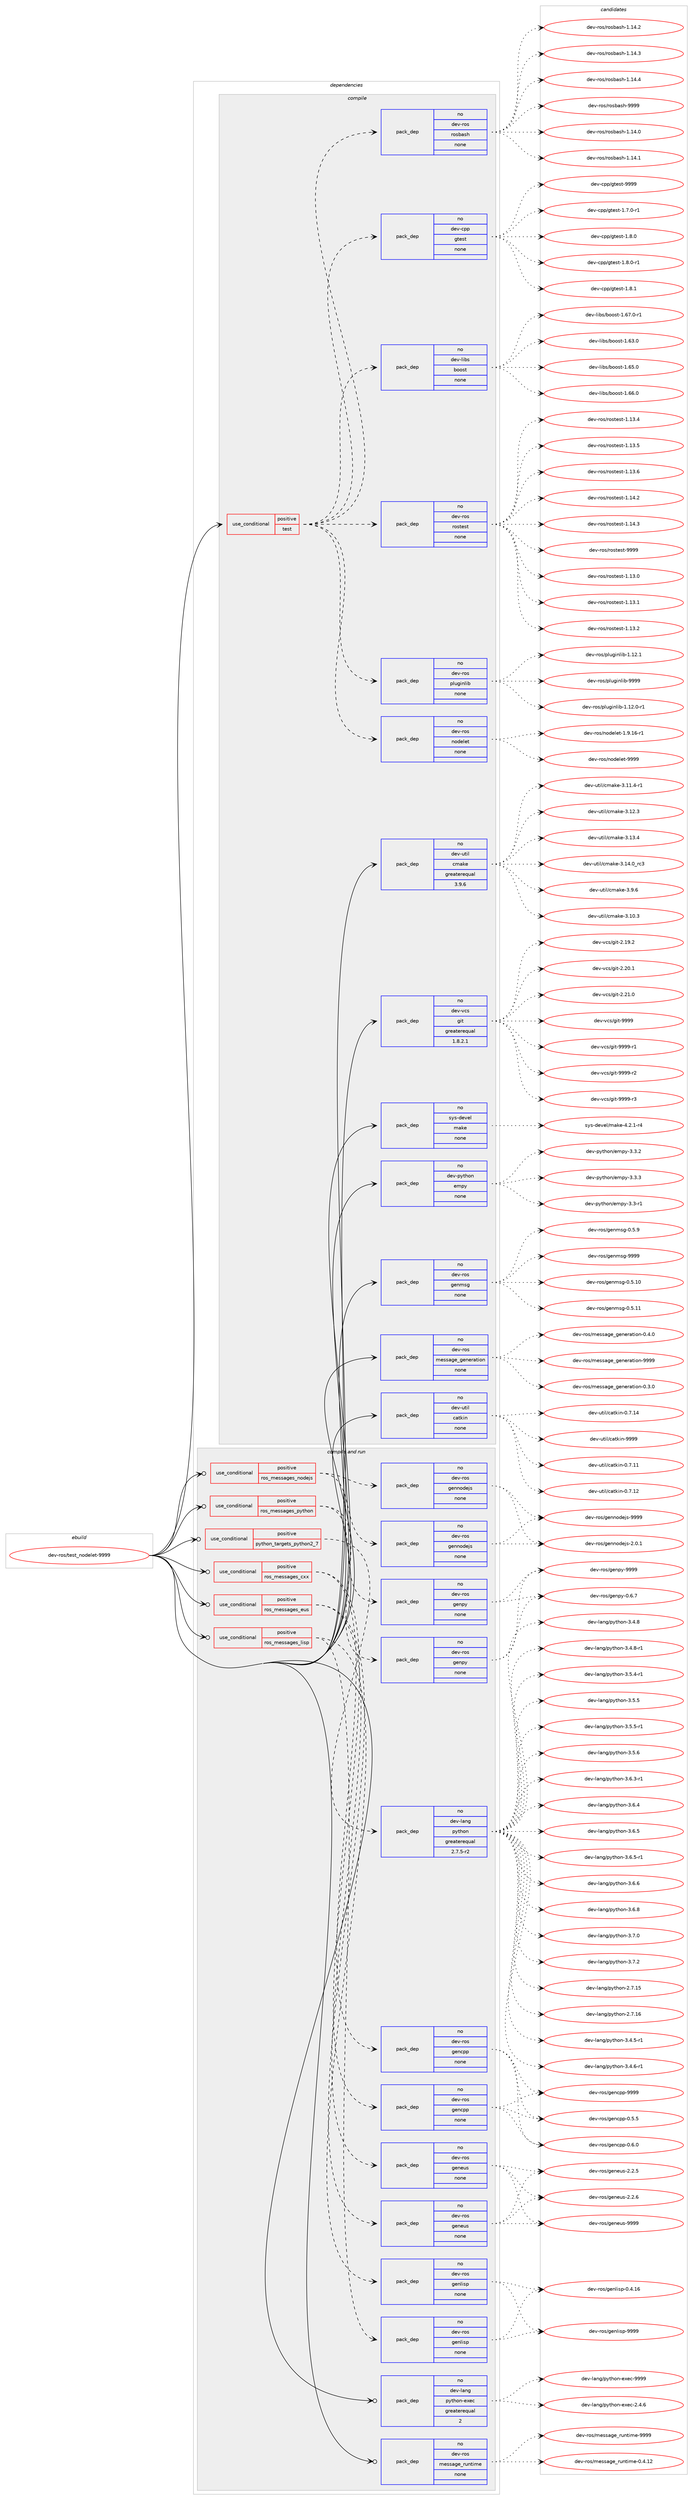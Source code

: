 digraph prolog {

# *************
# Graph options
# *************

newrank=true;
concentrate=true;
compound=true;
graph [rankdir=LR,fontname=Helvetica,fontsize=10,ranksep=1.5];#, ranksep=2.5, nodesep=0.2];
edge  [arrowhead=vee];
node  [fontname=Helvetica,fontsize=10];

# **********
# The ebuild
# **********

subgraph cluster_leftcol {
color=gray;
rank=same;
label=<<i>ebuild</i>>;
id [label="dev-ros/test_nodelet-9999", color=red, width=4, href="../dev-ros/test_nodelet-9999.svg"];
}

# ****************
# The dependencies
# ****************

subgraph cluster_midcol {
color=gray;
label=<<i>dependencies</i>>;
subgraph cluster_compile {
fillcolor="#eeeeee";
style=filled;
label=<<i>compile</i>>;
subgraph cond390866 {
dependency1472029 [label=<<TABLE BORDER="0" CELLBORDER="1" CELLSPACING="0" CELLPADDING="4"><TR><TD ROWSPAN="3" CELLPADDING="10">use_conditional</TD></TR><TR><TD>positive</TD></TR><TR><TD>test</TD></TR></TABLE>>, shape=none, color=red];
subgraph pack1057773 {
dependency1472030 [label=<<TABLE BORDER="0" CELLBORDER="1" CELLSPACING="0" CELLPADDING="4" WIDTH="220"><TR><TD ROWSPAN="6" CELLPADDING="30">pack_dep</TD></TR><TR><TD WIDTH="110">no</TD></TR><TR><TD>dev-ros</TD></TR><TR><TD>nodelet</TD></TR><TR><TD>none</TD></TR><TR><TD></TD></TR></TABLE>>, shape=none, color=blue];
}
dependency1472029:e -> dependency1472030:w [weight=20,style="dashed",arrowhead="vee"];
subgraph pack1057774 {
dependency1472031 [label=<<TABLE BORDER="0" CELLBORDER="1" CELLSPACING="0" CELLPADDING="4" WIDTH="220"><TR><TD ROWSPAN="6" CELLPADDING="30">pack_dep</TD></TR><TR><TD WIDTH="110">no</TD></TR><TR><TD>dev-ros</TD></TR><TR><TD>pluginlib</TD></TR><TR><TD>none</TD></TR><TR><TD></TD></TR></TABLE>>, shape=none, color=blue];
}
dependency1472029:e -> dependency1472031:w [weight=20,style="dashed",arrowhead="vee"];
subgraph pack1057775 {
dependency1472032 [label=<<TABLE BORDER="0" CELLBORDER="1" CELLSPACING="0" CELLPADDING="4" WIDTH="220"><TR><TD ROWSPAN="6" CELLPADDING="30">pack_dep</TD></TR><TR><TD WIDTH="110">no</TD></TR><TR><TD>dev-ros</TD></TR><TR><TD>rostest</TD></TR><TR><TD>none</TD></TR><TR><TD></TD></TR></TABLE>>, shape=none, color=blue];
}
dependency1472029:e -> dependency1472032:w [weight=20,style="dashed",arrowhead="vee"];
subgraph pack1057776 {
dependency1472033 [label=<<TABLE BORDER="0" CELLBORDER="1" CELLSPACING="0" CELLPADDING="4" WIDTH="220"><TR><TD ROWSPAN="6" CELLPADDING="30">pack_dep</TD></TR><TR><TD WIDTH="110">no</TD></TR><TR><TD>dev-libs</TD></TR><TR><TD>boost</TD></TR><TR><TD>none</TD></TR><TR><TD></TD></TR></TABLE>>, shape=none, color=blue];
}
dependency1472029:e -> dependency1472033:w [weight=20,style="dashed",arrowhead="vee"];
subgraph pack1057777 {
dependency1472034 [label=<<TABLE BORDER="0" CELLBORDER="1" CELLSPACING="0" CELLPADDING="4" WIDTH="220"><TR><TD ROWSPAN="6" CELLPADDING="30">pack_dep</TD></TR><TR><TD WIDTH="110">no</TD></TR><TR><TD>dev-cpp</TD></TR><TR><TD>gtest</TD></TR><TR><TD>none</TD></TR><TR><TD></TD></TR></TABLE>>, shape=none, color=blue];
}
dependency1472029:e -> dependency1472034:w [weight=20,style="dashed",arrowhead="vee"];
subgraph pack1057778 {
dependency1472035 [label=<<TABLE BORDER="0" CELLBORDER="1" CELLSPACING="0" CELLPADDING="4" WIDTH="220"><TR><TD ROWSPAN="6" CELLPADDING="30">pack_dep</TD></TR><TR><TD WIDTH="110">no</TD></TR><TR><TD>dev-ros</TD></TR><TR><TD>rosbash</TD></TR><TR><TD>none</TD></TR><TR><TD></TD></TR></TABLE>>, shape=none, color=blue];
}
dependency1472029:e -> dependency1472035:w [weight=20,style="dashed",arrowhead="vee"];
}
id:e -> dependency1472029:w [weight=20,style="solid",arrowhead="vee"];
subgraph pack1057779 {
dependency1472036 [label=<<TABLE BORDER="0" CELLBORDER="1" CELLSPACING="0" CELLPADDING="4" WIDTH="220"><TR><TD ROWSPAN="6" CELLPADDING="30">pack_dep</TD></TR><TR><TD WIDTH="110">no</TD></TR><TR><TD>dev-python</TD></TR><TR><TD>empy</TD></TR><TR><TD>none</TD></TR><TR><TD></TD></TR></TABLE>>, shape=none, color=blue];
}
id:e -> dependency1472036:w [weight=20,style="solid",arrowhead="vee"];
subgraph pack1057780 {
dependency1472037 [label=<<TABLE BORDER="0" CELLBORDER="1" CELLSPACING="0" CELLPADDING="4" WIDTH="220"><TR><TD ROWSPAN="6" CELLPADDING="30">pack_dep</TD></TR><TR><TD WIDTH="110">no</TD></TR><TR><TD>dev-ros</TD></TR><TR><TD>genmsg</TD></TR><TR><TD>none</TD></TR><TR><TD></TD></TR></TABLE>>, shape=none, color=blue];
}
id:e -> dependency1472037:w [weight=20,style="solid",arrowhead="vee"];
subgraph pack1057781 {
dependency1472038 [label=<<TABLE BORDER="0" CELLBORDER="1" CELLSPACING="0" CELLPADDING="4" WIDTH="220"><TR><TD ROWSPAN="6" CELLPADDING="30">pack_dep</TD></TR><TR><TD WIDTH="110">no</TD></TR><TR><TD>dev-ros</TD></TR><TR><TD>message_generation</TD></TR><TR><TD>none</TD></TR><TR><TD></TD></TR></TABLE>>, shape=none, color=blue];
}
id:e -> dependency1472038:w [weight=20,style="solid",arrowhead="vee"];
subgraph pack1057782 {
dependency1472039 [label=<<TABLE BORDER="0" CELLBORDER="1" CELLSPACING="0" CELLPADDING="4" WIDTH="220"><TR><TD ROWSPAN="6" CELLPADDING="30">pack_dep</TD></TR><TR><TD WIDTH="110">no</TD></TR><TR><TD>dev-util</TD></TR><TR><TD>catkin</TD></TR><TR><TD>none</TD></TR><TR><TD></TD></TR></TABLE>>, shape=none, color=blue];
}
id:e -> dependency1472039:w [weight=20,style="solid",arrowhead="vee"];
subgraph pack1057783 {
dependency1472040 [label=<<TABLE BORDER="0" CELLBORDER="1" CELLSPACING="0" CELLPADDING="4" WIDTH="220"><TR><TD ROWSPAN="6" CELLPADDING="30">pack_dep</TD></TR><TR><TD WIDTH="110">no</TD></TR><TR><TD>dev-util</TD></TR><TR><TD>cmake</TD></TR><TR><TD>greaterequal</TD></TR><TR><TD>3.9.6</TD></TR></TABLE>>, shape=none, color=blue];
}
id:e -> dependency1472040:w [weight=20,style="solid",arrowhead="vee"];
subgraph pack1057784 {
dependency1472041 [label=<<TABLE BORDER="0" CELLBORDER="1" CELLSPACING="0" CELLPADDING="4" WIDTH="220"><TR><TD ROWSPAN="6" CELLPADDING="30">pack_dep</TD></TR><TR><TD WIDTH="110">no</TD></TR><TR><TD>dev-vcs</TD></TR><TR><TD>git</TD></TR><TR><TD>greaterequal</TD></TR><TR><TD>1.8.2.1</TD></TR></TABLE>>, shape=none, color=blue];
}
id:e -> dependency1472041:w [weight=20,style="solid",arrowhead="vee"];
subgraph pack1057785 {
dependency1472042 [label=<<TABLE BORDER="0" CELLBORDER="1" CELLSPACING="0" CELLPADDING="4" WIDTH="220"><TR><TD ROWSPAN="6" CELLPADDING="30">pack_dep</TD></TR><TR><TD WIDTH="110">no</TD></TR><TR><TD>sys-devel</TD></TR><TR><TD>make</TD></TR><TR><TD>none</TD></TR><TR><TD></TD></TR></TABLE>>, shape=none, color=blue];
}
id:e -> dependency1472042:w [weight=20,style="solid",arrowhead="vee"];
}
subgraph cluster_compileandrun {
fillcolor="#eeeeee";
style=filled;
label=<<i>compile and run</i>>;
subgraph cond390867 {
dependency1472043 [label=<<TABLE BORDER="0" CELLBORDER="1" CELLSPACING="0" CELLPADDING="4"><TR><TD ROWSPAN="3" CELLPADDING="10">use_conditional</TD></TR><TR><TD>positive</TD></TR><TR><TD>python_targets_python2_7</TD></TR></TABLE>>, shape=none, color=red];
subgraph pack1057786 {
dependency1472044 [label=<<TABLE BORDER="0" CELLBORDER="1" CELLSPACING="0" CELLPADDING="4" WIDTH="220"><TR><TD ROWSPAN="6" CELLPADDING="30">pack_dep</TD></TR><TR><TD WIDTH="110">no</TD></TR><TR><TD>dev-lang</TD></TR><TR><TD>python</TD></TR><TR><TD>greaterequal</TD></TR><TR><TD>2.7.5-r2</TD></TR></TABLE>>, shape=none, color=blue];
}
dependency1472043:e -> dependency1472044:w [weight=20,style="dashed",arrowhead="vee"];
}
id:e -> dependency1472043:w [weight=20,style="solid",arrowhead="odotvee"];
subgraph cond390868 {
dependency1472045 [label=<<TABLE BORDER="0" CELLBORDER="1" CELLSPACING="0" CELLPADDING="4"><TR><TD ROWSPAN="3" CELLPADDING="10">use_conditional</TD></TR><TR><TD>positive</TD></TR><TR><TD>ros_messages_cxx</TD></TR></TABLE>>, shape=none, color=red];
subgraph pack1057787 {
dependency1472046 [label=<<TABLE BORDER="0" CELLBORDER="1" CELLSPACING="0" CELLPADDING="4" WIDTH="220"><TR><TD ROWSPAN="6" CELLPADDING="30">pack_dep</TD></TR><TR><TD WIDTH="110">no</TD></TR><TR><TD>dev-ros</TD></TR><TR><TD>gencpp</TD></TR><TR><TD>none</TD></TR><TR><TD></TD></TR></TABLE>>, shape=none, color=blue];
}
dependency1472045:e -> dependency1472046:w [weight=20,style="dashed",arrowhead="vee"];
subgraph pack1057788 {
dependency1472047 [label=<<TABLE BORDER="0" CELLBORDER="1" CELLSPACING="0" CELLPADDING="4" WIDTH="220"><TR><TD ROWSPAN="6" CELLPADDING="30">pack_dep</TD></TR><TR><TD WIDTH="110">no</TD></TR><TR><TD>dev-ros</TD></TR><TR><TD>gencpp</TD></TR><TR><TD>none</TD></TR><TR><TD></TD></TR></TABLE>>, shape=none, color=blue];
}
dependency1472045:e -> dependency1472047:w [weight=20,style="dashed",arrowhead="vee"];
}
id:e -> dependency1472045:w [weight=20,style="solid",arrowhead="odotvee"];
subgraph cond390869 {
dependency1472048 [label=<<TABLE BORDER="0" CELLBORDER="1" CELLSPACING="0" CELLPADDING="4"><TR><TD ROWSPAN="3" CELLPADDING="10">use_conditional</TD></TR><TR><TD>positive</TD></TR><TR><TD>ros_messages_eus</TD></TR></TABLE>>, shape=none, color=red];
subgraph pack1057789 {
dependency1472049 [label=<<TABLE BORDER="0" CELLBORDER="1" CELLSPACING="0" CELLPADDING="4" WIDTH="220"><TR><TD ROWSPAN="6" CELLPADDING="30">pack_dep</TD></TR><TR><TD WIDTH="110">no</TD></TR><TR><TD>dev-ros</TD></TR><TR><TD>geneus</TD></TR><TR><TD>none</TD></TR><TR><TD></TD></TR></TABLE>>, shape=none, color=blue];
}
dependency1472048:e -> dependency1472049:w [weight=20,style="dashed",arrowhead="vee"];
subgraph pack1057790 {
dependency1472050 [label=<<TABLE BORDER="0" CELLBORDER="1" CELLSPACING="0" CELLPADDING="4" WIDTH="220"><TR><TD ROWSPAN="6" CELLPADDING="30">pack_dep</TD></TR><TR><TD WIDTH="110">no</TD></TR><TR><TD>dev-ros</TD></TR><TR><TD>geneus</TD></TR><TR><TD>none</TD></TR><TR><TD></TD></TR></TABLE>>, shape=none, color=blue];
}
dependency1472048:e -> dependency1472050:w [weight=20,style="dashed",arrowhead="vee"];
}
id:e -> dependency1472048:w [weight=20,style="solid",arrowhead="odotvee"];
subgraph cond390870 {
dependency1472051 [label=<<TABLE BORDER="0" CELLBORDER="1" CELLSPACING="0" CELLPADDING="4"><TR><TD ROWSPAN="3" CELLPADDING="10">use_conditional</TD></TR><TR><TD>positive</TD></TR><TR><TD>ros_messages_lisp</TD></TR></TABLE>>, shape=none, color=red];
subgraph pack1057791 {
dependency1472052 [label=<<TABLE BORDER="0" CELLBORDER="1" CELLSPACING="0" CELLPADDING="4" WIDTH="220"><TR><TD ROWSPAN="6" CELLPADDING="30">pack_dep</TD></TR><TR><TD WIDTH="110">no</TD></TR><TR><TD>dev-ros</TD></TR><TR><TD>genlisp</TD></TR><TR><TD>none</TD></TR><TR><TD></TD></TR></TABLE>>, shape=none, color=blue];
}
dependency1472051:e -> dependency1472052:w [weight=20,style="dashed",arrowhead="vee"];
subgraph pack1057792 {
dependency1472053 [label=<<TABLE BORDER="0" CELLBORDER="1" CELLSPACING="0" CELLPADDING="4" WIDTH="220"><TR><TD ROWSPAN="6" CELLPADDING="30">pack_dep</TD></TR><TR><TD WIDTH="110">no</TD></TR><TR><TD>dev-ros</TD></TR><TR><TD>genlisp</TD></TR><TR><TD>none</TD></TR><TR><TD></TD></TR></TABLE>>, shape=none, color=blue];
}
dependency1472051:e -> dependency1472053:w [weight=20,style="dashed",arrowhead="vee"];
}
id:e -> dependency1472051:w [weight=20,style="solid",arrowhead="odotvee"];
subgraph cond390871 {
dependency1472054 [label=<<TABLE BORDER="0" CELLBORDER="1" CELLSPACING="0" CELLPADDING="4"><TR><TD ROWSPAN="3" CELLPADDING="10">use_conditional</TD></TR><TR><TD>positive</TD></TR><TR><TD>ros_messages_nodejs</TD></TR></TABLE>>, shape=none, color=red];
subgraph pack1057793 {
dependency1472055 [label=<<TABLE BORDER="0" CELLBORDER="1" CELLSPACING="0" CELLPADDING="4" WIDTH="220"><TR><TD ROWSPAN="6" CELLPADDING="30">pack_dep</TD></TR><TR><TD WIDTH="110">no</TD></TR><TR><TD>dev-ros</TD></TR><TR><TD>gennodejs</TD></TR><TR><TD>none</TD></TR><TR><TD></TD></TR></TABLE>>, shape=none, color=blue];
}
dependency1472054:e -> dependency1472055:w [weight=20,style="dashed",arrowhead="vee"];
subgraph pack1057794 {
dependency1472056 [label=<<TABLE BORDER="0" CELLBORDER="1" CELLSPACING="0" CELLPADDING="4" WIDTH="220"><TR><TD ROWSPAN="6" CELLPADDING="30">pack_dep</TD></TR><TR><TD WIDTH="110">no</TD></TR><TR><TD>dev-ros</TD></TR><TR><TD>gennodejs</TD></TR><TR><TD>none</TD></TR><TR><TD></TD></TR></TABLE>>, shape=none, color=blue];
}
dependency1472054:e -> dependency1472056:w [weight=20,style="dashed",arrowhead="vee"];
}
id:e -> dependency1472054:w [weight=20,style="solid",arrowhead="odotvee"];
subgraph cond390872 {
dependency1472057 [label=<<TABLE BORDER="0" CELLBORDER="1" CELLSPACING="0" CELLPADDING="4"><TR><TD ROWSPAN="3" CELLPADDING="10">use_conditional</TD></TR><TR><TD>positive</TD></TR><TR><TD>ros_messages_python</TD></TR></TABLE>>, shape=none, color=red];
subgraph pack1057795 {
dependency1472058 [label=<<TABLE BORDER="0" CELLBORDER="1" CELLSPACING="0" CELLPADDING="4" WIDTH="220"><TR><TD ROWSPAN="6" CELLPADDING="30">pack_dep</TD></TR><TR><TD WIDTH="110">no</TD></TR><TR><TD>dev-ros</TD></TR><TR><TD>genpy</TD></TR><TR><TD>none</TD></TR><TR><TD></TD></TR></TABLE>>, shape=none, color=blue];
}
dependency1472057:e -> dependency1472058:w [weight=20,style="dashed",arrowhead="vee"];
subgraph pack1057796 {
dependency1472059 [label=<<TABLE BORDER="0" CELLBORDER="1" CELLSPACING="0" CELLPADDING="4" WIDTH="220"><TR><TD ROWSPAN="6" CELLPADDING="30">pack_dep</TD></TR><TR><TD WIDTH="110">no</TD></TR><TR><TD>dev-ros</TD></TR><TR><TD>genpy</TD></TR><TR><TD>none</TD></TR><TR><TD></TD></TR></TABLE>>, shape=none, color=blue];
}
dependency1472057:e -> dependency1472059:w [weight=20,style="dashed",arrowhead="vee"];
}
id:e -> dependency1472057:w [weight=20,style="solid",arrowhead="odotvee"];
subgraph pack1057797 {
dependency1472060 [label=<<TABLE BORDER="0" CELLBORDER="1" CELLSPACING="0" CELLPADDING="4" WIDTH="220"><TR><TD ROWSPAN="6" CELLPADDING="30">pack_dep</TD></TR><TR><TD WIDTH="110">no</TD></TR><TR><TD>dev-lang</TD></TR><TR><TD>python-exec</TD></TR><TR><TD>greaterequal</TD></TR><TR><TD>2</TD></TR></TABLE>>, shape=none, color=blue];
}
id:e -> dependency1472060:w [weight=20,style="solid",arrowhead="odotvee"];
subgraph pack1057798 {
dependency1472061 [label=<<TABLE BORDER="0" CELLBORDER="1" CELLSPACING="0" CELLPADDING="4" WIDTH="220"><TR><TD ROWSPAN="6" CELLPADDING="30">pack_dep</TD></TR><TR><TD WIDTH="110">no</TD></TR><TR><TD>dev-ros</TD></TR><TR><TD>message_runtime</TD></TR><TR><TD>none</TD></TR><TR><TD></TD></TR></TABLE>>, shape=none, color=blue];
}
id:e -> dependency1472061:w [weight=20,style="solid",arrowhead="odotvee"];
}
subgraph cluster_run {
fillcolor="#eeeeee";
style=filled;
label=<<i>run</i>>;
}
}

# **************
# The candidates
# **************

subgraph cluster_choices {
rank=same;
color=gray;
label=<<i>candidates</i>>;

subgraph choice1057773 {
color=black;
nodesep=1;
choice1001011184511411111547110111100101108101116454946574649544511449 [label="dev-ros/nodelet-1.9.16-r1", color=red, width=4,href="../dev-ros/nodelet-1.9.16-r1.svg"];
choice10010111845114111115471101111001011081011164557575757 [label="dev-ros/nodelet-9999", color=red, width=4,href="../dev-ros/nodelet-9999.svg"];
dependency1472030:e -> choice1001011184511411111547110111100101108101116454946574649544511449:w [style=dotted,weight="100"];
dependency1472030:e -> choice10010111845114111115471101111001011081011164557575757:w [style=dotted,weight="100"];
}
subgraph choice1057774 {
color=black;
nodesep=1;
choice100101118451141111154711210811710310511010810598454946495046484511449 [label="dev-ros/pluginlib-1.12.0-r1", color=red, width=4,href="../dev-ros/pluginlib-1.12.0-r1.svg"];
choice10010111845114111115471121081171031051101081059845494649504649 [label="dev-ros/pluginlib-1.12.1", color=red, width=4,href="../dev-ros/pluginlib-1.12.1.svg"];
choice1001011184511411111547112108117103105110108105984557575757 [label="dev-ros/pluginlib-9999", color=red, width=4,href="../dev-ros/pluginlib-9999.svg"];
dependency1472031:e -> choice100101118451141111154711210811710310511010810598454946495046484511449:w [style=dotted,weight="100"];
dependency1472031:e -> choice10010111845114111115471121081171031051101081059845494649504649:w [style=dotted,weight="100"];
dependency1472031:e -> choice1001011184511411111547112108117103105110108105984557575757:w [style=dotted,weight="100"];
}
subgraph choice1057775 {
color=black;
nodesep=1;
choice100101118451141111154711411111511610111511645494649514648 [label="dev-ros/rostest-1.13.0", color=red, width=4,href="../dev-ros/rostest-1.13.0.svg"];
choice100101118451141111154711411111511610111511645494649514649 [label="dev-ros/rostest-1.13.1", color=red, width=4,href="../dev-ros/rostest-1.13.1.svg"];
choice100101118451141111154711411111511610111511645494649514650 [label="dev-ros/rostest-1.13.2", color=red, width=4,href="../dev-ros/rostest-1.13.2.svg"];
choice100101118451141111154711411111511610111511645494649514652 [label="dev-ros/rostest-1.13.4", color=red, width=4,href="../dev-ros/rostest-1.13.4.svg"];
choice100101118451141111154711411111511610111511645494649514653 [label="dev-ros/rostest-1.13.5", color=red, width=4,href="../dev-ros/rostest-1.13.5.svg"];
choice100101118451141111154711411111511610111511645494649514654 [label="dev-ros/rostest-1.13.6", color=red, width=4,href="../dev-ros/rostest-1.13.6.svg"];
choice100101118451141111154711411111511610111511645494649524650 [label="dev-ros/rostest-1.14.2", color=red, width=4,href="../dev-ros/rostest-1.14.2.svg"];
choice100101118451141111154711411111511610111511645494649524651 [label="dev-ros/rostest-1.14.3", color=red, width=4,href="../dev-ros/rostest-1.14.3.svg"];
choice10010111845114111115471141111151161011151164557575757 [label="dev-ros/rostest-9999", color=red, width=4,href="../dev-ros/rostest-9999.svg"];
dependency1472032:e -> choice100101118451141111154711411111511610111511645494649514648:w [style=dotted,weight="100"];
dependency1472032:e -> choice100101118451141111154711411111511610111511645494649514649:w [style=dotted,weight="100"];
dependency1472032:e -> choice100101118451141111154711411111511610111511645494649514650:w [style=dotted,weight="100"];
dependency1472032:e -> choice100101118451141111154711411111511610111511645494649514652:w [style=dotted,weight="100"];
dependency1472032:e -> choice100101118451141111154711411111511610111511645494649514653:w [style=dotted,weight="100"];
dependency1472032:e -> choice100101118451141111154711411111511610111511645494649514654:w [style=dotted,weight="100"];
dependency1472032:e -> choice100101118451141111154711411111511610111511645494649524650:w [style=dotted,weight="100"];
dependency1472032:e -> choice100101118451141111154711411111511610111511645494649524651:w [style=dotted,weight="100"];
dependency1472032:e -> choice10010111845114111115471141111151161011151164557575757:w [style=dotted,weight="100"];
}
subgraph choice1057776 {
color=black;
nodesep=1;
choice1001011184510810598115479811111111511645494654514648 [label="dev-libs/boost-1.63.0", color=red, width=4,href="../dev-libs/boost-1.63.0.svg"];
choice1001011184510810598115479811111111511645494654534648 [label="dev-libs/boost-1.65.0", color=red, width=4,href="../dev-libs/boost-1.65.0.svg"];
choice1001011184510810598115479811111111511645494654544648 [label="dev-libs/boost-1.66.0", color=red, width=4,href="../dev-libs/boost-1.66.0.svg"];
choice10010111845108105981154798111111115116454946545546484511449 [label="dev-libs/boost-1.67.0-r1", color=red, width=4,href="../dev-libs/boost-1.67.0-r1.svg"];
dependency1472033:e -> choice1001011184510810598115479811111111511645494654514648:w [style=dotted,weight="100"];
dependency1472033:e -> choice1001011184510810598115479811111111511645494654534648:w [style=dotted,weight="100"];
dependency1472033:e -> choice1001011184510810598115479811111111511645494654544648:w [style=dotted,weight="100"];
dependency1472033:e -> choice10010111845108105981154798111111115116454946545546484511449:w [style=dotted,weight="100"];
}
subgraph choice1057777 {
color=black;
nodesep=1;
choice1001011184599112112471031161011151164549465546484511449 [label="dev-cpp/gtest-1.7.0-r1", color=red, width=4,href="../dev-cpp/gtest-1.7.0-r1.svg"];
choice100101118459911211247103116101115116454946564648 [label="dev-cpp/gtest-1.8.0", color=red, width=4,href="../dev-cpp/gtest-1.8.0.svg"];
choice1001011184599112112471031161011151164549465646484511449 [label="dev-cpp/gtest-1.8.0-r1", color=red, width=4,href="../dev-cpp/gtest-1.8.0-r1.svg"];
choice100101118459911211247103116101115116454946564649 [label="dev-cpp/gtest-1.8.1", color=red, width=4,href="../dev-cpp/gtest-1.8.1.svg"];
choice1001011184599112112471031161011151164557575757 [label="dev-cpp/gtest-9999", color=red, width=4,href="../dev-cpp/gtest-9999.svg"];
dependency1472034:e -> choice1001011184599112112471031161011151164549465546484511449:w [style=dotted,weight="100"];
dependency1472034:e -> choice100101118459911211247103116101115116454946564648:w [style=dotted,weight="100"];
dependency1472034:e -> choice1001011184599112112471031161011151164549465646484511449:w [style=dotted,weight="100"];
dependency1472034:e -> choice100101118459911211247103116101115116454946564649:w [style=dotted,weight="100"];
dependency1472034:e -> choice1001011184599112112471031161011151164557575757:w [style=dotted,weight="100"];
}
subgraph choice1057778 {
color=black;
nodesep=1;
choice1001011184511411111547114111115989711510445494649524648 [label="dev-ros/rosbash-1.14.0", color=red, width=4,href="../dev-ros/rosbash-1.14.0.svg"];
choice1001011184511411111547114111115989711510445494649524649 [label="dev-ros/rosbash-1.14.1", color=red, width=4,href="../dev-ros/rosbash-1.14.1.svg"];
choice1001011184511411111547114111115989711510445494649524650 [label="dev-ros/rosbash-1.14.2", color=red, width=4,href="../dev-ros/rosbash-1.14.2.svg"];
choice1001011184511411111547114111115989711510445494649524651 [label="dev-ros/rosbash-1.14.3", color=red, width=4,href="../dev-ros/rosbash-1.14.3.svg"];
choice1001011184511411111547114111115989711510445494649524652 [label="dev-ros/rosbash-1.14.4", color=red, width=4,href="../dev-ros/rosbash-1.14.4.svg"];
choice100101118451141111154711411111598971151044557575757 [label="dev-ros/rosbash-9999", color=red, width=4,href="../dev-ros/rosbash-9999.svg"];
dependency1472035:e -> choice1001011184511411111547114111115989711510445494649524648:w [style=dotted,weight="100"];
dependency1472035:e -> choice1001011184511411111547114111115989711510445494649524649:w [style=dotted,weight="100"];
dependency1472035:e -> choice1001011184511411111547114111115989711510445494649524650:w [style=dotted,weight="100"];
dependency1472035:e -> choice1001011184511411111547114111115989711510445494649524651:w [style=dotted,weight="100"];
dependency1472035:e -> choice1001011184511411111547114111115989711510445494649524652:w [style=dotted,weight="100"];
dependency1472035:e -> choice100101118451141111154711411111598971151044557575757:w [style=dotted,weight="100"];
}
subgraph choice1057779 {
color=black;
nodesep=1;
choice1001011184511212111610411111047101109112121455146514511449 [label="dev-python/empy-3.3-r1", color=red, width=4,href="../dev-python/empy-3.3-r1.svg"];
choice1001011184511212111610411111047101109112121455146514650 [label="dev-python/empy-3.3.2", color=red, width=4,href="../dev-python/empy-3.3.2.svg"];
choice1001011184511212111610411111047101109112121455146514651 [label="dev-python/empy-3.3.3", color=red, width=4,href="../dev-python/empy-3.3.3.svg"];
dependency1472036:e -> choice1001011184511212111610411111047101109112121455146514511449:w [style=dotted,weight="100"];
dependency1472036:e -> choice1001011184511212111610411111047101109112121455146514650:w [style=dotted,weight="100"];
dependency1472036:e -> choice1001011184511212111610411111047101109112121455146514651:w [style=dotted,weight="100"];
}
subgraph choice1057780 {
color=black;
nodesep=1;
choice100101118451141111154710310111010911510345484653464948 [label="dev-ros/genmsg-0.5.10", color=red, width=4,href="../dev-ros/genmsg-0.5.10.svg"];
choice100101118451141111154710310111010911510345484653464949 [label="dev-ros/genmsg-0.5.11", color=red, width=4,href="../dev-ros/genmsg-0.5.11.svg"];
choice1001011184511411111547103101110109115103454846534657 [label="dev-ros/genmsg-0.5.9", color=red, width=4,href="../dev-ros/genmsg-0.5.9.svg"];
choice10010111845114111115471031011101091151034557575757 [label="dev-ros/genmsg-9999", color=red, width=4,href="../dev-ros/genmsg-9999.svg"];
dependency1472037:e -> choice100101118451141111154710310111010911510345484653464948:w [style=dotted,weight="100"];
dependency1472037:e -> choice100101118451141111154710310111010911510345484653464949:w [style=dotted,weight="100"];
dependency1472037:e -> choice1001011184511411111547103101110109115103454846534657:w [style=dotted,weight="100"];
dependency1472037:e -> choice10010111845114111115471031011101091151034557575757:w [style=dotted,weight="100"];
}
subgraph choice1057781 {
color=black;
nodesep=1;
choice1001011184511411111547109101115115971031019510310111010111497116105111110454846514648 [label="dev-ros/message_generation-0.3.0", color=red, width=4,href="../dev-ros/message_generation-0.3.0.svg"];
choice1001011184511411111547109101115115971031019510310111010111497116105111110454846524648 [label="dev-ros/message_generation-0.4.0", color=red, width=4,href="../dev-ros/message_generation-0.4.0.svg"];
choice10010111845114111115471091011151159710310195103101110101114971161051111104557575757 [label="dev-ros/message_generation-9999", color=red, width=4,href="../dev-ros/message_generation-9999.svg"];
dependency1472038:e -> choice1001011184511411111547109101115115971031019510310111010111497116105111110454846514648:w [style=dotted,weight="100"];
dependency1472038:e -> choice1001011184511411111547109101115115971031019510310111010111497116105111110454846524648:w [style=dotted,weight="100"];
dependency1472038:e -> choice10010111845114111115471091011151159710310195103101110101114971161051111104557575757:w [style=dotted,weight="100"];
}
subgraph choice1057782 {
color=black;
nodesep=1;
choice1001011184511711610510847999711610710511045484655464949 [label="dev-util/catkin-0.7.11", color=red, width=4,href="../dev-util/catkin-0.7.11.svg"];
choice1001011184511711610510847999711610710511045484655464950 [label="dev-util/catkin-0.7.12", color=red, width=4,href="../dev-util/catkin-0.7.12.svg"];
choice1001011184511711610510847999711610710511045484655464952 [label="dev-util/catkin-0.7.14", color=red, width=4,href="../dev-util/catkin-0.7.14.svg"];
choice100101118451171161051084799971161071051104557575757 [label="dev-util/catkin-9999", color=red, width=4,href="../dev-util/catkin-9999.svg"];
dependency1472039:e -> choice1001011184511711610510847999711610710511045484655464949:w [style=dotted,weight="100"];
dependency1472039:e -> choice1001011184511711610510847999711610710511045484655464950:w [style=dotted,weight="100"];
dependency1472039:e -> choice1001011184511711610510847999711610710511045484655464952:w [style=dotted,weight="100"];
dependency1472039:e -> choice100101118451171161051084799971161071051104557575757:w [style=dotted,weight="100"];
}
subgraph choice1057783 {
color=black;
nodesep=1;
choice1001011184511711610510847991099710710145514649484651 [label="dev-util/cmake-3.10.3", color=red, width=4,href="../dev-util/cmake-3.10.3.svg"];
choice10010111845117116105108479910997107101455146494946524511449 [label="dev-util/cmake-3.11.4-r1", color=red, width=4,href="../dev-util/cmake-3.11.4-r1.svg"];
choice1001011184511711610510847991099710710145514649504651 [label="dev-util/cmake-3.12.3", color=red, width=4,href="../dev-util/cmake-3.12.3.svg"];
choice1001011184511711610510847991099710710145514649514652 [label="dev-util/cmake-3.13.4", color=red, width=4,href="../dev-util/cmake-3.13.4.svg"];
choice1001011184511711610510847991099710710145514649524648951149951 [label="dev-util/cmake-3.14.0_rc3", color=red, width=4,href="../dev-util/cmake-3.14.0_rc3.svg"];
choice10010111845117116105108479910997107101455146574654 [label="dev-util/cmake-3.9.6", color=red, width=4,href="../dev-util/cmake-3.9.6.svg"];
dependency1472040:e -> choice1001011184511711610510847991099710710145514649484651:w [style=dotted,weight="100"];
dependency1472040:e -> choice10010111845117116105108479910997107101455146494946524511449:w [style=dotted,weight="100"];
dependency1472040:e -> choice1001011184511711610510847991099710710145514649504651:w [style=dotted,weight="100"];
dependency1472040:e -> choice1001011184511711610510847991099710710145514649514652:w [style=dotted,weight="100"];
dependency1472040:e -> choice1001011184511711610510847991099710710145514649524648951149951:w [style=dotted,weight="100"];
dependency1472040:e -> choice10010111845117116105108479910997107101455146574654:w [style=dotted,weight="100"];
}
subgraph choice1057784 {
color=black;
nodesep=1;
choice10010111845118991154710310511645504649574650 [label="dev-vcs/git-2.19.2", color=red, width=4,href="../dev-vcs/git-2.19.2.svg"];
choice10010111845118991154710310511645504650484649 [label="dev-vcs/git-2.20.1", color=red, width=4,href="../dev-vcs/git-2.20.1.svg"];
choice10010111845118991154710310511645504650494648 [label="dev-vcs/git-2.21.0", color=red, width=4,href="../dev-vcs/git-2.21.0.svg"];
choice1001011184511899115471031051164557575757 [label="dev-vcs/git-9999", color=red, width=4,href="../dev-vcs/git-9999.svg"];
choice10010111845118991154710310511645575757574511449 [label="dev-vcs/git-9999-r1", color=red, width=4,href="../dev-vcs/git-9999-r1.svg"];
choice10010111845118991154710310511645575757574511450 [label="dev-vcs/git-9999-r2", color=red, width=4,href="../dev-vcs/git-9999-r2.svg"];
choice10010111845118991154710310511645575757574511451 [label="dev-vcs/git-9999-r3", color=red, width=4,href="../dev-vcs/git-9999-r3.svg"];
dependency1472041:e -> choice10010111845118991154710310511645504649574650:w [style=dotted,weight="100"];
dependency1472041:e -> choice10010111845118991154710310511645504650484649:w [style=dotted,weight="100"];
dependency1472041:e -> choice10010111845118991154710310511645504650494648:w [style=dotted,weight="100"];
dependency1472041:e -> choice1001011184511899115471031051164557575757:w [style=dotted,weight="100"];
dependency1472041:e -> choice10010111845118991154710310511645575757574511449:w [style=dotted,weight="100"];
dependency1472041:e -> choice10010111845118991154710310511645575757574511450:w [style=dotted,weight="100"];
dependency1472041:e -> choice10010111845118991154710310511645575757574511451:w [style=dotted,weight="100"];
}
subgraph choice1057785 {
color=black;
nodesep=1;
choice1151211154510010111810110847109971071014552465046494511452 [label="sys-devel/make-4.2.1-r4", color=red, width=4,href="../sys-devel/make-4.2.1-r4.svg"];
dependency1472042:e -> choice1151211154510010111810110847109971071014552465046494511452:w [style=dotted,weight="100"];
}
subgraph choice1057786 {
color=black;
nodesep=1;
choice10010111845108971101034711212111610411111045504655464953 [label="dev-lang/python-2.7.15", color=red, width=4,href="../dev-lang/python-2.7.15.svg"];
choice10010111845108971101034711212111610411111045504655464954 [label="dev-lang/python-2.7.16", color=red, width=4,href="../dev-lang/python-2.7.16.svg"];
choice1001011184510897110103471121211161041111104551465246534511449 [label="dev-lang/python-3.4.5-r1", color=red, width=4,href="../dev-lang/python-3.4.5-r1.svg"];
choice1001011184510897110103471121211161041111104551465246544511449 [label="dev-lang/python-3.4.6-r1", color=red, width=4,href="../dev-lang/python-3.4.6-r1.svg"];
choice100101118451089711010347112121116104111110455146524656 [label="dev-lang/python-3.4.8", color=red, width=4,href="../dev-lang/python-3.4.8.svg"];
choice1001011184510897110103471121211161041111104551465246564511449 [label="dev-lang/python-3.4.8-r1", color=red, width=4,href="../dev-lang/python-3.4.8-r1.svg"];
choice1001011184510897110103471121211161041111104551465346524511449 [label="dev-lang/python-3.5.4-r1", color=red, width=4,href="../dev-lang/python-3.5.4-r1.svg"];
choice100101118451089711010347112121116104111110455146534653 [label="dev-lang/python-3.5.5", color=red, width=4,href="../dev-lang/python-3.5.5.svg"];
choice1001011184510897110103471121211161041111104551465346534511449 [label="dev-lang/python-3.5.5-r1", color=red, width=4,href="../dev-lang/python-3.5.5-r1.svg"];
choice100101118451089711010347112121116104111110455146534654 [label="dev-lang/python-3.5.6", color=red, width=4,href="../dev-lang/python-3.5.6.svg"];
choice1001011184510897110103471121211161041111104551465446514511449 [label="dev-lang/python-3.6.3-r1", color=red, width=4,href="../dev-lang/python-3.6.3-r1.svg"];
choice100101118451089711010347112121116104111110455146544652 [label="dev-lang/python-3.6.4", color=red, width=4,href="../dev-lang/python-3.6.4.svg"];
choice100101118451089711010347112121116104111110455146544653 [label="dev-lang/python-3.6.5", color=red, width=4,href="../dev-lang/python-3.6.5.svg"];
choice1001011184510897110103471121211161041111104551465446534511449 [label="dev-lang/python-3.6.5-r1", color=red, width=4,href="../dev-lang/python-3.6.5-r1.svg"];
choice100101118451089711010347112121116104111110455146544654 [label="dev-lang/python-3.6.6", color=red, width=4,href="../dev-lang/python-3.6.6.svg"];
choice100101118451089711010347112121116104111110455146544656 [label="dev-lang/python-3.6.8", color=red, width=4,href="../dev-lang/python-3.6.8.svg"];
choice100101118451089711010347112121116104111110455146554648 [label="dev-lang/python-3.7.0", color=red, width=4,href="../dev-lang/python-3.7.0.svg"];
choice100101118451089711010347112121116104111110455146554650 [label="dev-lang/python-3.7.2", color=red, width=4,href="../dev-lang/python-3.7.2.svg"];
dependency1472044:e -> choice10010111845108971101034711212111610411111045504655464953:w [style=dotted,weight="100"];
dependency1472044:e -> choice10010111845108971101034711212111610411111045504655464954:w [style=dotted,weight="100"];
dependency1472044:e -> choice1001011184510897110103471121211161041111104551465246534511449:w [style=dotted,weight="100"];
dependency1472044:e -> choice1001011184510897110103471121211161041111104551465246544511449:w [style=dotted,weight="100"];
dependency1472044:e -> choice100101118451089711010347112121116104111110455146524656:w [style=dotted,weight="100"];
dependency1472044:e -> choice1001011184510897110103471121211161041111104551465246564511449:w [style=dotted,weight="100"];
dependency1472044:e -> choice1001011184510897110103471121211161041111104551465346524511449:w [style=dotted,weight="100"];
dependency1472044:e -> choice100101118451089711010347112121116104111110455146534653:w [style=dotted,weight="100"];
dependency1472044:e -> choice1001011184510897110103471121211161041111104551465346534511449:w [style=dotted,weight="100"];
dependency1472044:e -> choice100101118451089711010347112121116104111110455146534654:w [style=dotted,weight="100"];
dependency1472044:e -> choice1001011184510897110103471121211161041111104551465446514511449:w [style=dotted,weight="100"];
dependency1472044:e -> choice100101118451089711010347112121116104111110455146544652:w [style=dotted,weight="100"];
dependency1472044:e -> choice100101118451089711010347112121116104111110455146544653:w [style=dotted,weight="100"];
dependency1472044:e -> choice1001011184510897110103471121211161041111104551465446534511449:w [style=dotted,weight="100"];
dependency1472044:e -> choice100101118451089711010347112121116104111110455146544654:w [style=dotted,weight="100"];
dependency1472044:e -> choice100101118451089711010347112121116104111110455146544656:w [style=dotted,weight="100"];
dependency1472044:e -> choice100101118451089711010347112121116104111110455146554648:w [style=dotted,weight="100"];
dependency1472044:e -> choice100101118451089711010347112121116104111110455146554650:w [style=dotted,weight="100"];
}
subgraph choice1057787 {
color=black;
nodesep=1;
choice100101118451141111154710310111099112112454846534653 [label="dev-ros/gencpp-0.5.5", color=red, width=4,href="../dev-ros/gencpp-0.5.5.svg"];
choice100101118451141111154710310111099112112454846544648 [label="dev-ros/gencpp-0.6.0", color=red, width=4,href="../dev-ros/gencpp-0.6.0.svg"];
choice1001011184511411111547103101110991121124557575757 [label="dev-ros/gencpp-9999", color=red, width=4,href="../dev-ros/gencpp-9999.svg"];
dependency1472046:e -> choice100101118451141111154710310111099112112454846534653:w [style=dotted,weight="100"];
dependency1472046:e -> choice100101118451141111154710310111099112112454846544648:w [style=dotted,weight="100"];
dependency1472046:e -> choice1001011184511411111547103101110991121124557575757:w [style=dotted,weight="100"];
}
subgraph choice1057788 {
color=black;
nodesep=1;
choice100101118451141111154710310111099112112454846534653 [label="dev-ros/gencpp-0.5.5", color=red, width=4,href="../dev-ros/gencpp-0.5.5.svg"];
choice100101118451141111154710310111099112112454846544648 [label="dev-ros/gencpp-0.6.0", color=red, width=4,href="../dev-ros/gencpp-0.6.0.svg"];
choice1001011184511411111547103101110991121124557575757 [label="dev-ros/gencpp-9999", color=red, width=4,href="../dev-ros/gencpp-9999.svg"];
dependency1472047:e -> choice100101118451141111154710310111099112112454846534653:w [style=dotted,weight="100"];
dependency1472047:e -> choice100101118451141111154710310111099112112454846544648:w [style=dotted,weight="100"];
dependency1472047:e -> choice1001011184511411111547103101110991121124557575757:w [style=dotted,weight="100"];
}
subgraph choice1057789 {
color=black;
nodesep=1;
choice1001011184511411111547103101110101117115455046504653 [label="dev-ros/geneus-2.2.5", color=red, width=4,href="../dev-ros/geneus-2.2.5.svg"];
choice1001011184511411111547103101110101117115455046504654 [label="dev-ros/geneus-2.2.6", color=red, width=4,href="../dev-ros/geneus-2.2.6.svg"];
choice10010111845114111115471031011101011171154557575757 [label="dev-ros/geneus-9999", color=red, width=4,href="../dev-ros/geneus-9999.svg"];
dependency1472049:e -> choice1001011184511411111547103101110101117115455046504653:w [style=dotted,weight="100"];
dependency1472049:e -> choice1001011184511411111547103101110101117115455046504654:w [style=dotted,weight="100"];
dependency1472049:e -> choice10010111845114111115471031011101011171154557575757:w [style=dotted,weight="100"];
}
subgraph choice1057790 {
color=black;
nodesep=1;
choice1001011184511411111547103101110101117115455046504653 [label="dev-ros/geneus-2.2.5", color=red, width=4,href="../dev-ros/geneus-2.2.5.svg"];
choice1001011184511411111547103101110101117115455046504654 [label="dev-ros/geneus-2.2.6", color=red, width=4,href="../dev-ros/geneus-2.2.6.svg"];
choice10010111845114111115471031011101011171154557575757 [label="dev-ros/geneus-9999", color=red, width=4,href="../dev-ros/geneus-9999.svg"];
dependency1472050:e -> choice1001011184511411111547103101110101117115455046504653:w [style=dotted,weight="100"];
dependency1472050:e -> choice1001011184511411111547103101110101117115455046504654:w [style=dotted,weight="100"];
dependency1472050:e -> choice10010111845114111115471031011101011171154557575757:w [style=dotted,weight="100"];
}
subgraph choice1057791 {
color=black;
nodesep=1;
choice100101118451141111154710310111010810511511245484652464954 [label="dev-ros/genlisp-0.4.16", color=red, width=4,href="../dev-ros/genlisp-0.4.16.svg"];
choice10010111845114111115471031011101081051151124557575757 [label="dev-ros/genlisp-9999", color=red, width=4,href="../dev-ros/genlisp-9999.svg"];
dependency1472052:e -> choice100101118451141111154710310111010810511511245484652464954:w [style=dotted,weight="100"];
dependency1472052:e -> choice10010111845114111115471031011101081051151124557575757:w [style=dotted,weight="100"];
}
subgraph choice1057792 {
color=black;
nodesep=1;
choice100101118451141111154710310111010810511511245484652464954 [label="dev-ros/genlisp-0.4.16", color=red, width=4,href="../dev-ros/genlisp-0.4.16.svg"];
choice10010111845114111115471031011101081051151124557575757 [label="dev-ros/genlisp-9999", color=red, width=4,href="../dev-ros/genlisp-9999.svg"];
dependency1472053:e -> choice100101118451141111154710310111010810511511245484652464954:w [style=dotted,weight="100"];
dependency1472053:e -> choice10010111845114111115471031011101081051151124557575757:w [style=dotted,weight="100"];
}
subgraph choice1057793 {
color=black;
nodesep=1;
choice1001011184511411111547103101110110111100101106115455046484649 [label="dev-ros/gennodejs-2.0.1", color=red, width=4,href="../dev-ros/gennodejs-2.0.1.svg"];
choice10010111845114111115471031011101101111001011061154557575757 [label="dev-ros/gennodejs-9999", color=red, width=4,href="../dev-ros/gennodejs-9999.svg"];
dependency1472055:e -> choice1001011184511411111547103101110110111100101106115455046484649:w [style=dotted,weight="100"];
dependency1472055:e -> choice10010111845114111115471031011101101111001011061154557575757:w [style=dotted,weight="100"];
}
subgraph choice1057794 {
color=black;
nodesep=1;
choice1001011184511411111547103101110110111100101106115455046484649 [label="dev-ros/gennodejs-2.0.1", color=red, width=4,href="../dev-ros/gennodejs-2.0.1.svg"];
choice10010111845114111115471031011101101111001011061154557575757 [label="dev-ros/gennodejs-9999", color=red, width=4,href="../dev-ros/gennodejs-9999.svg"];
dependency1472056:e -> choice1001011184511411111547103101110110111100101106115455046484649:w [style=dotted,weight="100"];
dependency1472056:e -> choice10010111845114111115471031011101101111001011061154557575757:w [style=dotted,weight="100"];
}
subgraph choice1057795 {
color=black;
nodesep=1;
choice1001011184511411111547103101110112121454846544655 [label="dev-ros/genpy-0.6.7", color=red, width=4,href="../dev-ros/genpy-0.6.7.svg"];
choice10010111845114111115471031011101121214557575757 [label="dev-ros/genpy-9999", color=red, width=4,href="../dev-ros/genpy-9999.svg"];
dependency1472058:e -> choice1001011184511411111547103101110112121454846544655:w [style=dotted,weight="100"];
dependency1472058:e -> choice10010111845114111115471031011101121214557575757:w [style=dotted,weight="100"];
}
subgraph choice1057796 {
color=black;
nodesep=1;
choice1001011184511411111547103101110112121454846544655 [label="dev-ros/genpy-0.6.7", color=red, width=4,href="../dev-ros/genpy-0.6.7.svg"];
choice10010111845114111115471031011101121214557575757 [label="dev-ros/genpy-9999", color=red, width=4,href="../dev-ros/genpy-9999.svg"];
dependency1472059:e -> choice1001011184511411111547103101110112121454846544655:w [style=dotted,weight="100"];
dependency1472059:e -> choice10010111845114111115471031011101121214557575757:w [style=dotted,weight="100"];
}
subgraph choice1057797 {
color=black;
nodesep=1;
choice1001011184510897110103471121211161041111104510112010199455046524654 [label="dev-lang/python-exec-2.4.6", color=red, width=4,href="../dev-lang/python-exec-2.4.6.svg"];
choice10010111845108971101034711212111610411111045101120101994557575757 [label="dev-lang/python-exec-9999", color=red, width=4,href="../dev-lang/python-exec-9999.svg"];
dependency1472060:e -> choice1001011184510897110103471121211161041111104510112010199455046524654:w [style=dotted,weight="100"];
dependency1472060:e -> choice10010111845108971101034711212111610411111045101120101994557575757:w [style=dotted,weight="100"];
}
subgraph choice1057798 {
color=black;
nodesep=1;
choice1001011184511411111547109101115115971031019511411711011610510910145484652464950 [label="dev-ros/message_runtime-0.4.12", color=red, width=4,href="../dev-ros/message_runtime-0.4.12.svg"];
choice100101118451141111154710910111511597103101951141171101161051091014557575757 [label="dev-ros/message_runtime-9999", color=red, width=4,href="../dev-ros/message_runtime-9999.svg"];
dependency1472061:e -> choice1001011184511411111547109101115115971031019511411711011610510910145484652464950:w [style=dotted,weight="100"];
dependency1472061:e -> choice100101118451141111154710910111511597103101951141171101161051091014557575757:w [style=dotted,weight="100"];
}
}

}
